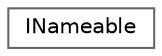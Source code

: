 digraph "Graphical Class Hierarchy"
{
 // LATEX_PDF_SIZE
  bgcolor="transparent";
  edge [fontname=Helvetica,fontsize=10,labelfontname=Helvetica,labelfontsize=10];
  node [fontname=Helvetica,fontsize=10,shape=box,height=0.2,width=0.4];
  rankdir="LR";
  Node0 [id="Node000000",label="INameable",height=0.2,width=0.4,color="grey40", fillcolor="white", style="filled",URL="$class_i_nameable.html",tooltip="An object that keeps track of its name and scope."];
}
